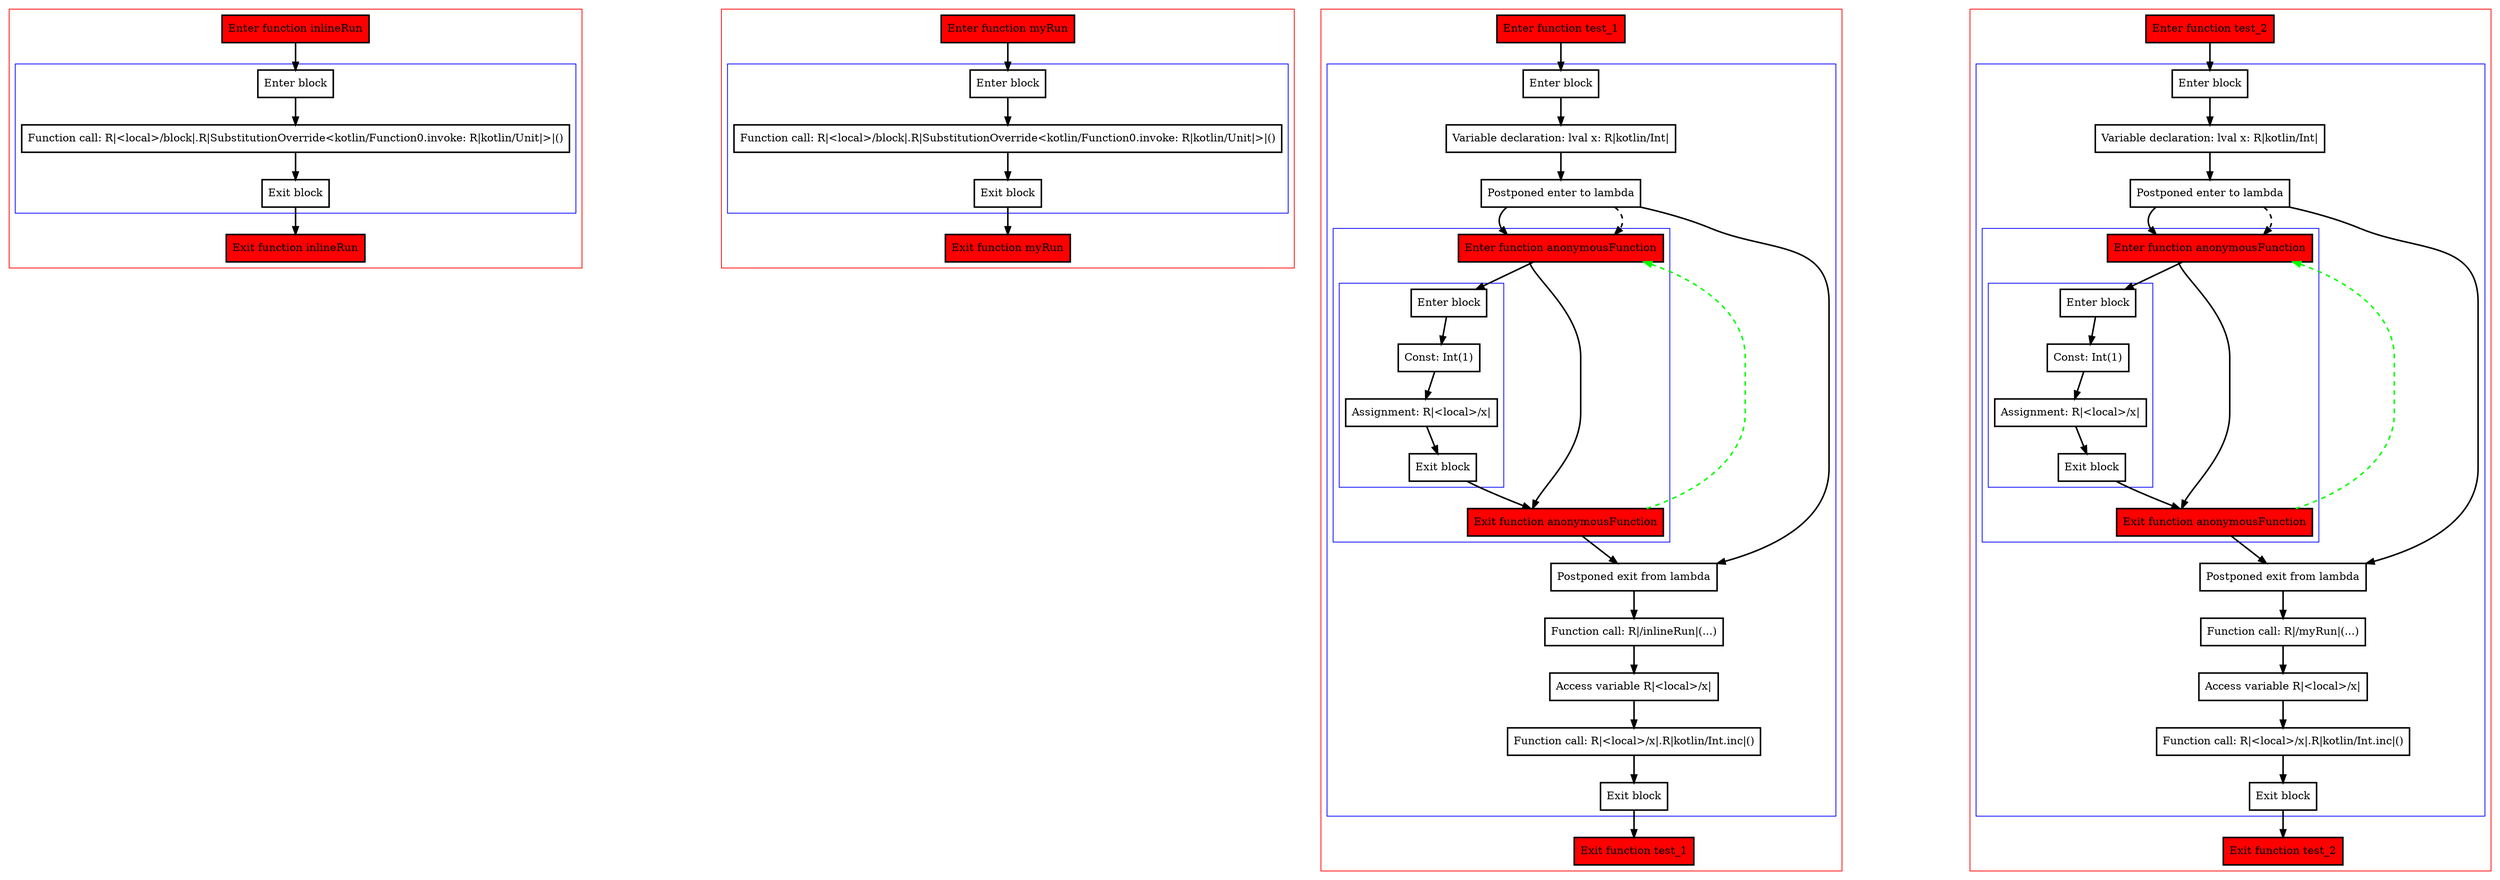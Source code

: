 digraph unknown_kt {
    graph [nodesep=3]
    node [shape=box penwidth=2]
    edge [penwidth=2]

    subgraph cluster_0 {
        color=red
        0 [label="Enter function inlineRun" style="filled" fillcolor=red];
        subgraph cluster_1 {
            color=blue
            1 [label="Enter block"];
            2 [label="Function call: R|<local>/block|.R|SubstitutionOverride<kotlin/Function0.invoke: R|kotlin/Unit|>|()"];
            3 [label="Exit block"];
        }
        4 [label="Exit function inlineRun" style="filled" fillcolor=red];
    }
    0 -> {1};
    1 -> {2};
    2 -> {3};
    3 -> {4};

    subgraph cluster_2 {
        color=red
        5 [label="Enter function myRun" style="filled" fillcolor=red];
        subgraph cluster_3 {
            color=blue
            6 [label="Enter block"];
            7 [label="Function call: R|<local>/block|.R|SubstitutionOverride<kotlin/Function0.invoke: R|kotlin/Unit|>|()"];
            8 [label="Exit block"];
        }
        9 [label="Exit function myRun" style="filled" fillcolor=red];
    }
    5 -> {6};
    6 -> {7};
    7 -> {8};
    8 -> {9};

    subgraph cluster_4 {
        color=red
        10 [label="Enter function test_1" style="filled" fillcolor=red];
        subgraph cluster_5 {
            color=blue
            11 [label="Enter block"];
            12 [label="Variable declaration: lval x: R|kotlin/Int|"];
            13 [label="Postponed enter to lambda"];
            subgraph cluster_6 {
                color=blue
                20 [label="Enter function anonymousFunction" style="filled" fillcolor=red];
                subgraph cluster_7 {
                    color=blue
                    21 [label="Enter block"];
                    22 [label="Const: Int(1)"];
                    23 [label="Assignment: R|<local>/x|"];
                    24 [label="Exit block"];
                }
                25 [label="Exit function anonymousFunction" style="filled" fillcolor=red];
            }
            14 [label="Postponed exit from lambda"];
            15 [label="Function call: R|/inlineRun|(...)"];
            16 [label="Access variable R|<local>/x|"];
            17 [label="Function call: R|<local>/x|.R|kotlin/Int.inc|()"];
            18 [label="Exit block"];
        }
        19 [label="Exit function test_1" style="filled" fillcolor=red];
    }
    10 -> {11};
    11 -> {12};
    12 -> {13};
    13 -> {14 20};
    13 -> {20} [style=dashed];
    14 -> {15};
    15 -> {16};
    16 -> {17};
    17 -> {18};
    18 -> {19};
    20 -> {25 21};
    21 -> {22};
    22 -> {23};
    23 -> {24};
    24 -> {25};
    25 -> {14};
    25 -> {20} [color=green style=dashed];

    subgraph cluster_8 {
        color=red
        26 [label="Enter function test_2" style="filled" fillcolor=red];
        subgraph cluster_9 {
            color=blue
            27 [label="Enter block"];
            28 [label="Variable declaration: lval x: R|kotlin/Int|"];
            29 [label="Postponed enter to lambda"];
            subgraph cluster_10 {
                color=blue
                36 [label="Enter function anonymousFunction" style="filled" fillcolor=red];
                subgraph cluster_11 {
                    color=blue
                    37 [label="Enter block"];
                    38 [label="Const: Int(1)"];
                    39 [label="Assignment: R|<local>/x|"];
                    40 [label="Exit block"];
                }
                41 [label="Exit function anonymousFunction" style="filled" fillcolor=red];
            }
            30 [label="Postponed exit from lambda"];
            31 [label="Function call: R|/myRun|(...)"];
            32 [label="Access variable R|<local>/x|"];
            33 [label="Function call: R|<local>/x|.R|kotlin/Int.inc|()"];
            34 [label="Exit block"];
        }
        35 [label="Exit function test_2" style="filled" fillcolor=red];
    }
    26 -> {27};
    27 -> {28};
    28 -> {29};
    29 -> {30 36};
    29 -> {36} [style=dashed];
    30 -> {31};
    31 -> {32};
    32 -> {33};
    33 -> {34};
    34 -> {35};
    36 -> {41 37};
    37 -> {38};
    38 -> {39};
    39 -> {40};
    40 -> {41};
    41 -> {30};
    41 -> {36} [color=green style=dashed];

}
